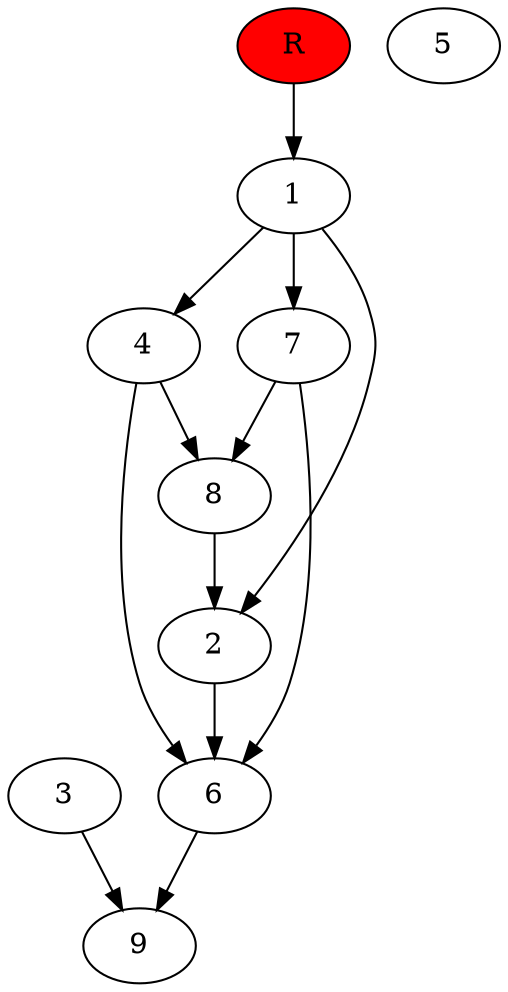 digraph prb44067 {
	1
	2
	3
	4
	5
	6
	7
	8
	R [fillcolor="#ff0000" style=filled]
	1 -> 2
	1 -> 4
	1 -> 7
	2 -> 6
	3 -> 9
	4 -> 6
	4 -> 8
	6 -> 9
	7 -> 6
	7 -> 8
	8 -> 2
	R -> 1
}
